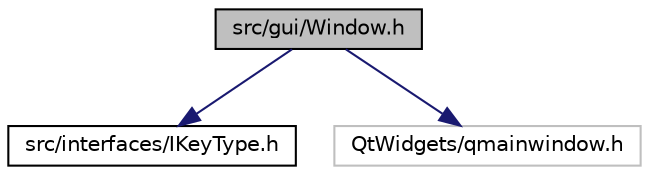 digraph "src/gui/Window.h"
{
  edge [fontname="Helvetica",fontsize="10",labelfontname="Helvetica",labelfontsize="10"];
  node [fontname="Helvetica",fontsize="10",shape=record];
  Node1 [label="src/gui/Window.h",height=0.2,width=0.4,color="black", fillcolor="grey75", style="filled", fontcolor="black"];
  Node1 -> Node2 [color="midnightblue",fontsize="10",style="solid"];
  Node2 [label="src/interfaces/IKeyType.h",height=0.2,width=0.4,color="black", fillcolor="white", style="filled",URL="$_i_key_type_8h.html"];
  Node1 -> Node3 [color="midnightblue",fontsize="10",style="solid"];
  Node3 [label="QtWidgets/qmainwindow.h",height=0.2,width=0.4,color="grey75", fillcolor="white", style="filled"];
}
